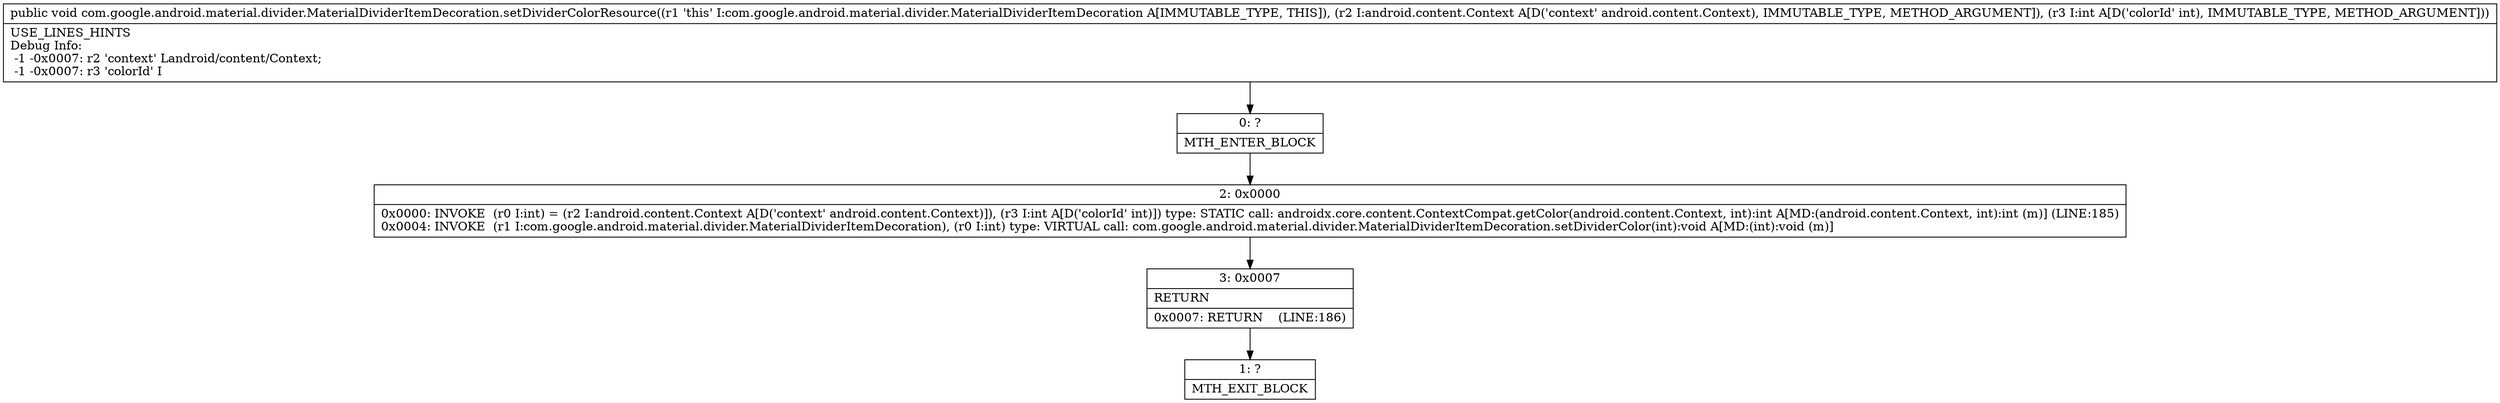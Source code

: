 digraph "CFG forcom.google.android.material.divider.MaterialDividerItemDecoration.setDividerColorResource(Landroid\/content\/Context;I)V" {
Node_0 [shape=record,label="{0\:\ ?|MTH_ENTER_BLOCK\l}"];
Node_2 [shape=record,label="{2\:\ 0x0000|0x0000: INVOKE  (r0 I:int) = (r2 I:android.content.Context A[D('context' android.content.Context)]), (r3 I:int A[D('colorId' int)]) type: STATIC call: androidx.core.content.ContextCompat.getColor(android.content.Context, int):int A[MD:(android.content.Context, int):int (m)] (LINE:185)\l0x0004: INVOKE  (r1 I:com.google.android.material.divider.MaterialDividerItemDecoration), (r0 I:int) type: VIRTUAL call: com.google.android.material.divider.MaterialDividerItemDecoration.setDividerColor(int):void A[MD:(int):void (m)]\l}"];
Node_3 [shape=record,label="{3\:\ 0x0007|RETURN\l|0x0007: RETURN    (LINE:186)\l}"];
Node_1 [shape=record,label="{1\:\ ?|MTH_EXIT_BLOCK\l}"];
MethodNode[shape=record,label="{public void com.google.android.material.divider.MaterialDividerItemDecoration.setDividerColorResource((r1 'this' I:com.google.android.material.divider.MaterialDividerItemDecoration A[IMMUTABLE_TYPE, THIS]), (r2 I:android.content.Context A[D('context' android.content.Context), IMMUTABLE_TYPE, METHOD_ARGUMENT]), (r3 I:int A[D('colorId' int), IMMUTABLE_TYPE, METHOD_ARGUMENT]))  | USE_LINES_HINTS\lDebug Info:\l  \-1 \-0x0007: r2 'context' Landroid\/content\/Context;\l  \-1 \-0x0007: r3 'colorId' I\l}"];
MethodNode -> Node_0;Node_0 -> Node_2;
Node_2 -> Node_3;
Node_3 -> Node_1;
}

